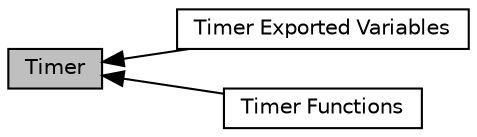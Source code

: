 digraph "Timer"
{
  edge [fontname="Helvetica",fontsize="10",labelfontname="Helvetica",labelfontsize="10"];
  node [fontname="Helvetica",fontsize="10",shape=record];
  rankdir=LR;
  Node0 [label="Timer",height=0.2,width=0.4,color="black", fillcolor="grey75", style="filled", fontcolor="black"];
  Node1 [label="Timer Exported Variables",height=0.2,width=0.4,color="black", fillcolor="white", style="filled",URL="$group___s_d___t_i_m___exported___variables.html"];
  Node2 [label="Timer Functions",height=0.2,width=0.4,color="black", fillcolor="white", style="filled",URL="$group___s_d___t_i_m___functions.html"];
  Node0->Node1 [shape=plaintext, dir="back", style="solid"];
  Node0->Node2 [shape=plaintext, dir="back", style="solid"];
}

